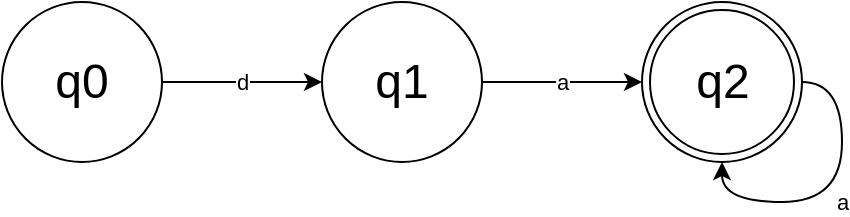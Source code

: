 <mxfile version="13.0.1" type="device"><diagram id="XklGvtMEFShdI6nq7ZvW" name="Page-1"><mxGraphModel dx="694" dy="739" grid="1" gridSize="10" guides="1" tooltips="1" connect="1" arrows="1" fold="1" page="1" pageScale="1" pageWidth="850" pageHeight="1100" math="0" shadow="0"><root><mxCell id="0"/><mxCell id="1" parent="0"/><mxCell id="zAzBzhu27bYJPSVSnmk5-1" value="a" style="edgeStyle=entityRelationEdgeStyle;rounded=0;orthogonalLoop=1;jettySize=auto;html=1;" edge="1" parent="1" source="U4FJCKTQ7RYuZWYvxm-Z-3" target="U4FJCKTQ7RYuZWYvxm-Z-5"><mxGeometry relative="1" as="geometry"/></mxCell><mxCell id="U4FJCKTQ7RYuZWYvxm-Z-3" value="&lt;font style=&quot;font-size: 24px&quot;&gt;q1&lt;/font&gt;" style="ellipse;whiteSpace=wrap;html=1;aspect=fixed;" parent="1" vertex="1"><mxGeometry x="270" y="210" width="80" height="80" as="geometry"/></mxCell><mxCell id="U4FJCKTQ7RYuZWYvxm-Z-5" value="&lt;font style=&quot;font-size: 24px&quot;&gt;q2&lt;/font&gt;" style="ellipse;html=1;shape=endState;aspect=fixed;" parent="1" vertex="1"><mxGeometry x="430" y="210" width="80" height="80" as="geometry"/></mxCell><mxCell id="zAzBzhu27bYJPSVSnmk5-3" value="a" style="edgeStyle=orthogonalEdgeStyle;curved=1;rounded=0;orthogonalLoop=1;jettySize=auto;html=1;exitX=1;exitY=0.5;exitDx=0;exitDy=0;entryX=0.5;entryY=1;entryDx=0;entryDy=0;" edge="1" parent="1" source="U4FJCKTQ7RYuZWYvxm-Z-5" target="U4FJCKTQ7RYuZWYvxm-Z-5"><mxGeometry relative="1" as="geometry"/></mxCell><mxCell id="zAzBzhu27bYJPSVSnmk5-5" value="d" style="edgeStyle=orthogonalEdgeStyle;curved=1;rounded=0;orthogonalLoop=1;jettySize=auto;html=1;exitX=1;exitY=0.5;exitDx=0;exitDy=0;" edge="1" parent="1" source="zAzBzhu27bYJPSVSnmk5-4" target="U4FJCKTQ7RYuZWYvxm-Z-3"><mxGeometry relative="1" as="geometry"/></mxCell><mxCell id="zAzBzhu27bYJPSVSnmk5-4" value="&lt;font style=&quot;font-size: 24px&quot;&gt;q0&lt;/font&gt;" style="ellipse;whiteSpace=wrap;html=1;aspect=fixed;" vertex="1" parent="1"><mxGeometry x="110" y="210" width="80" height="80" as="geometry"/></mxCell></root></mxGraphModel></diagram></mxfile>